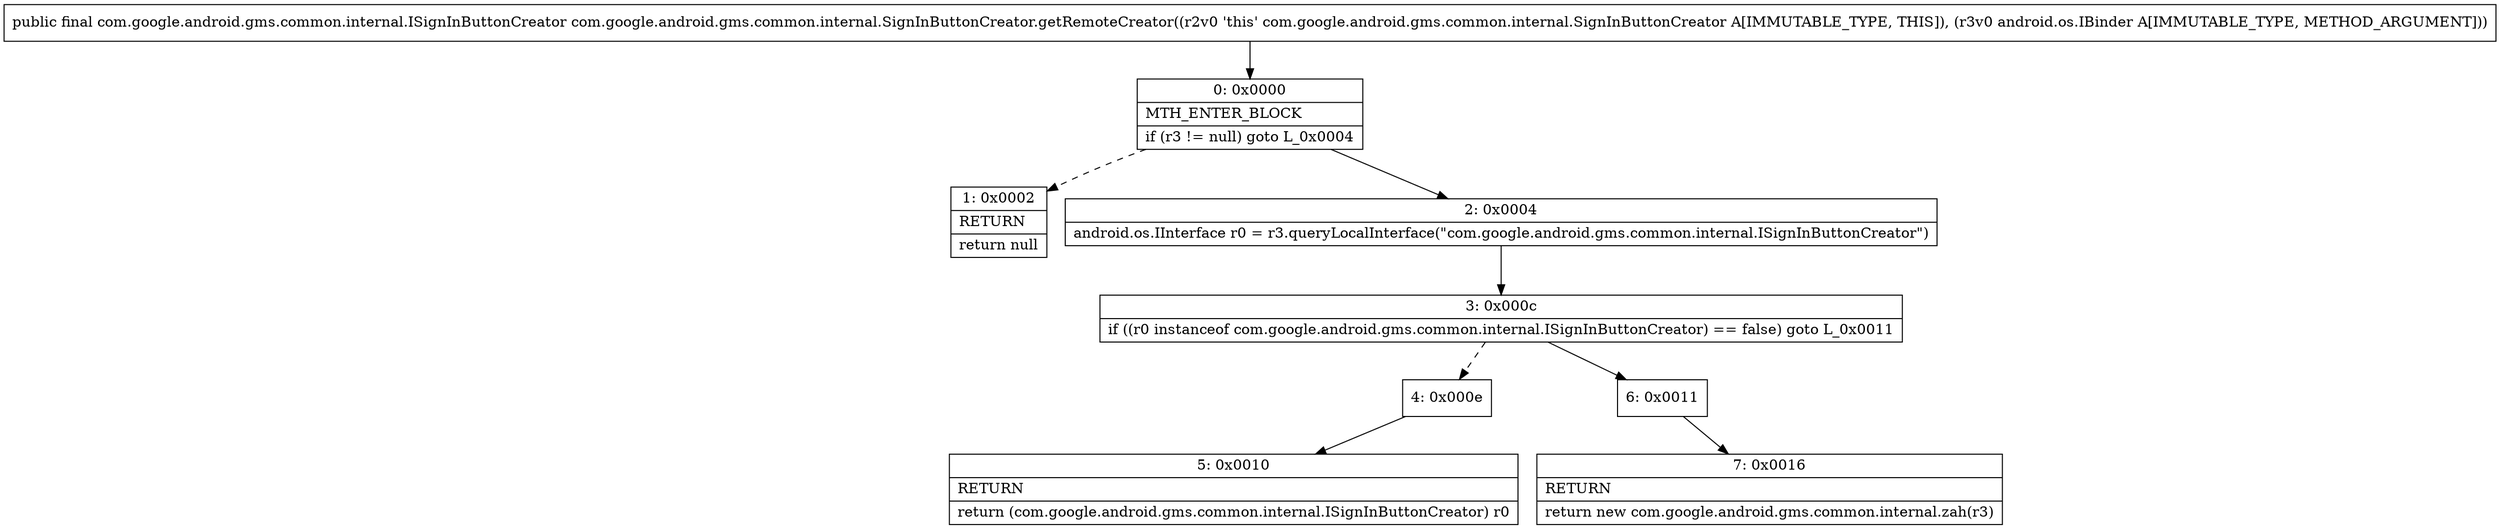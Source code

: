 digraph "CFG forcom.google.android.gms.common.internal.SignInButtonCreator.getRemoteCreator(Landroid\/os\/IBinder;)Lcom\/google\/android\/gms\/common\/internal\/ISignInButtonCreator;" {
Node_0 [shape=record,label="{0\:\ 0x0000|MTH_ENTER_BLOCK\l|if (r3 != null) goto L_0x0004\l}"];
Node_1 [shape=record,label="{1\:\ 0x0002|RETURN\l|return null\l}"];
Node_2 [shape=record,label="{2\:\ 0x0004|android.os.IInterface r0 = r3.queryLocalInterface(\"com.google.android.gms.common.internal.ISignInButtonCreator\")\l}"];
Node_3 [shape=record,label="{3\:\ 0x000c|if ((r0 instanceof com.google.android.gms.common.internal.ISignInButtonCreator) == false) goto L_0x0011\l}"];
Node_4 [shape=record,label="{4\:\ 0x000e}"];
Node_5 [shape=record,label="{5\:\ 0x0010|RETURN\l|return (com.google.android.gms.common.internal.ISignInButtonCreator) r0\l}"];
Node_6 [shape=record,label="{6\:\ 0x0011}"];
Node_7 [shape=record,label="{7\:\ 0x0016|RETURN\l|return new com.google.android.gms.common.internal.zah(r3)\l}"];
MethodNode[shape=record,label="{public final com.google.android.gms.common.internal.ISignInButtonCreator com.google.android.gms.common.internal.SignInButtonCreator.getRemoteCreator((r2v0 'this' com.google.android.gms.common.internal.SignInButtonCreator A[IMMUTABLE_TYPE, THIS]), (r3v0 android.os.IBinder A[IMMUTABLE_TYPE, METHOD_ARGUMENT])) }"];
MethodNode -> Node_0;
Node_0 -> Node_1[style=dashed];
Node_0 -> Node_2;
Node_2 -> Node_3;
Node_3 -> Node_4[style=dashed];
Node_3 -> Node_6;
Node_4 -> Node_5;
Node_6 -> Node_7;
}

